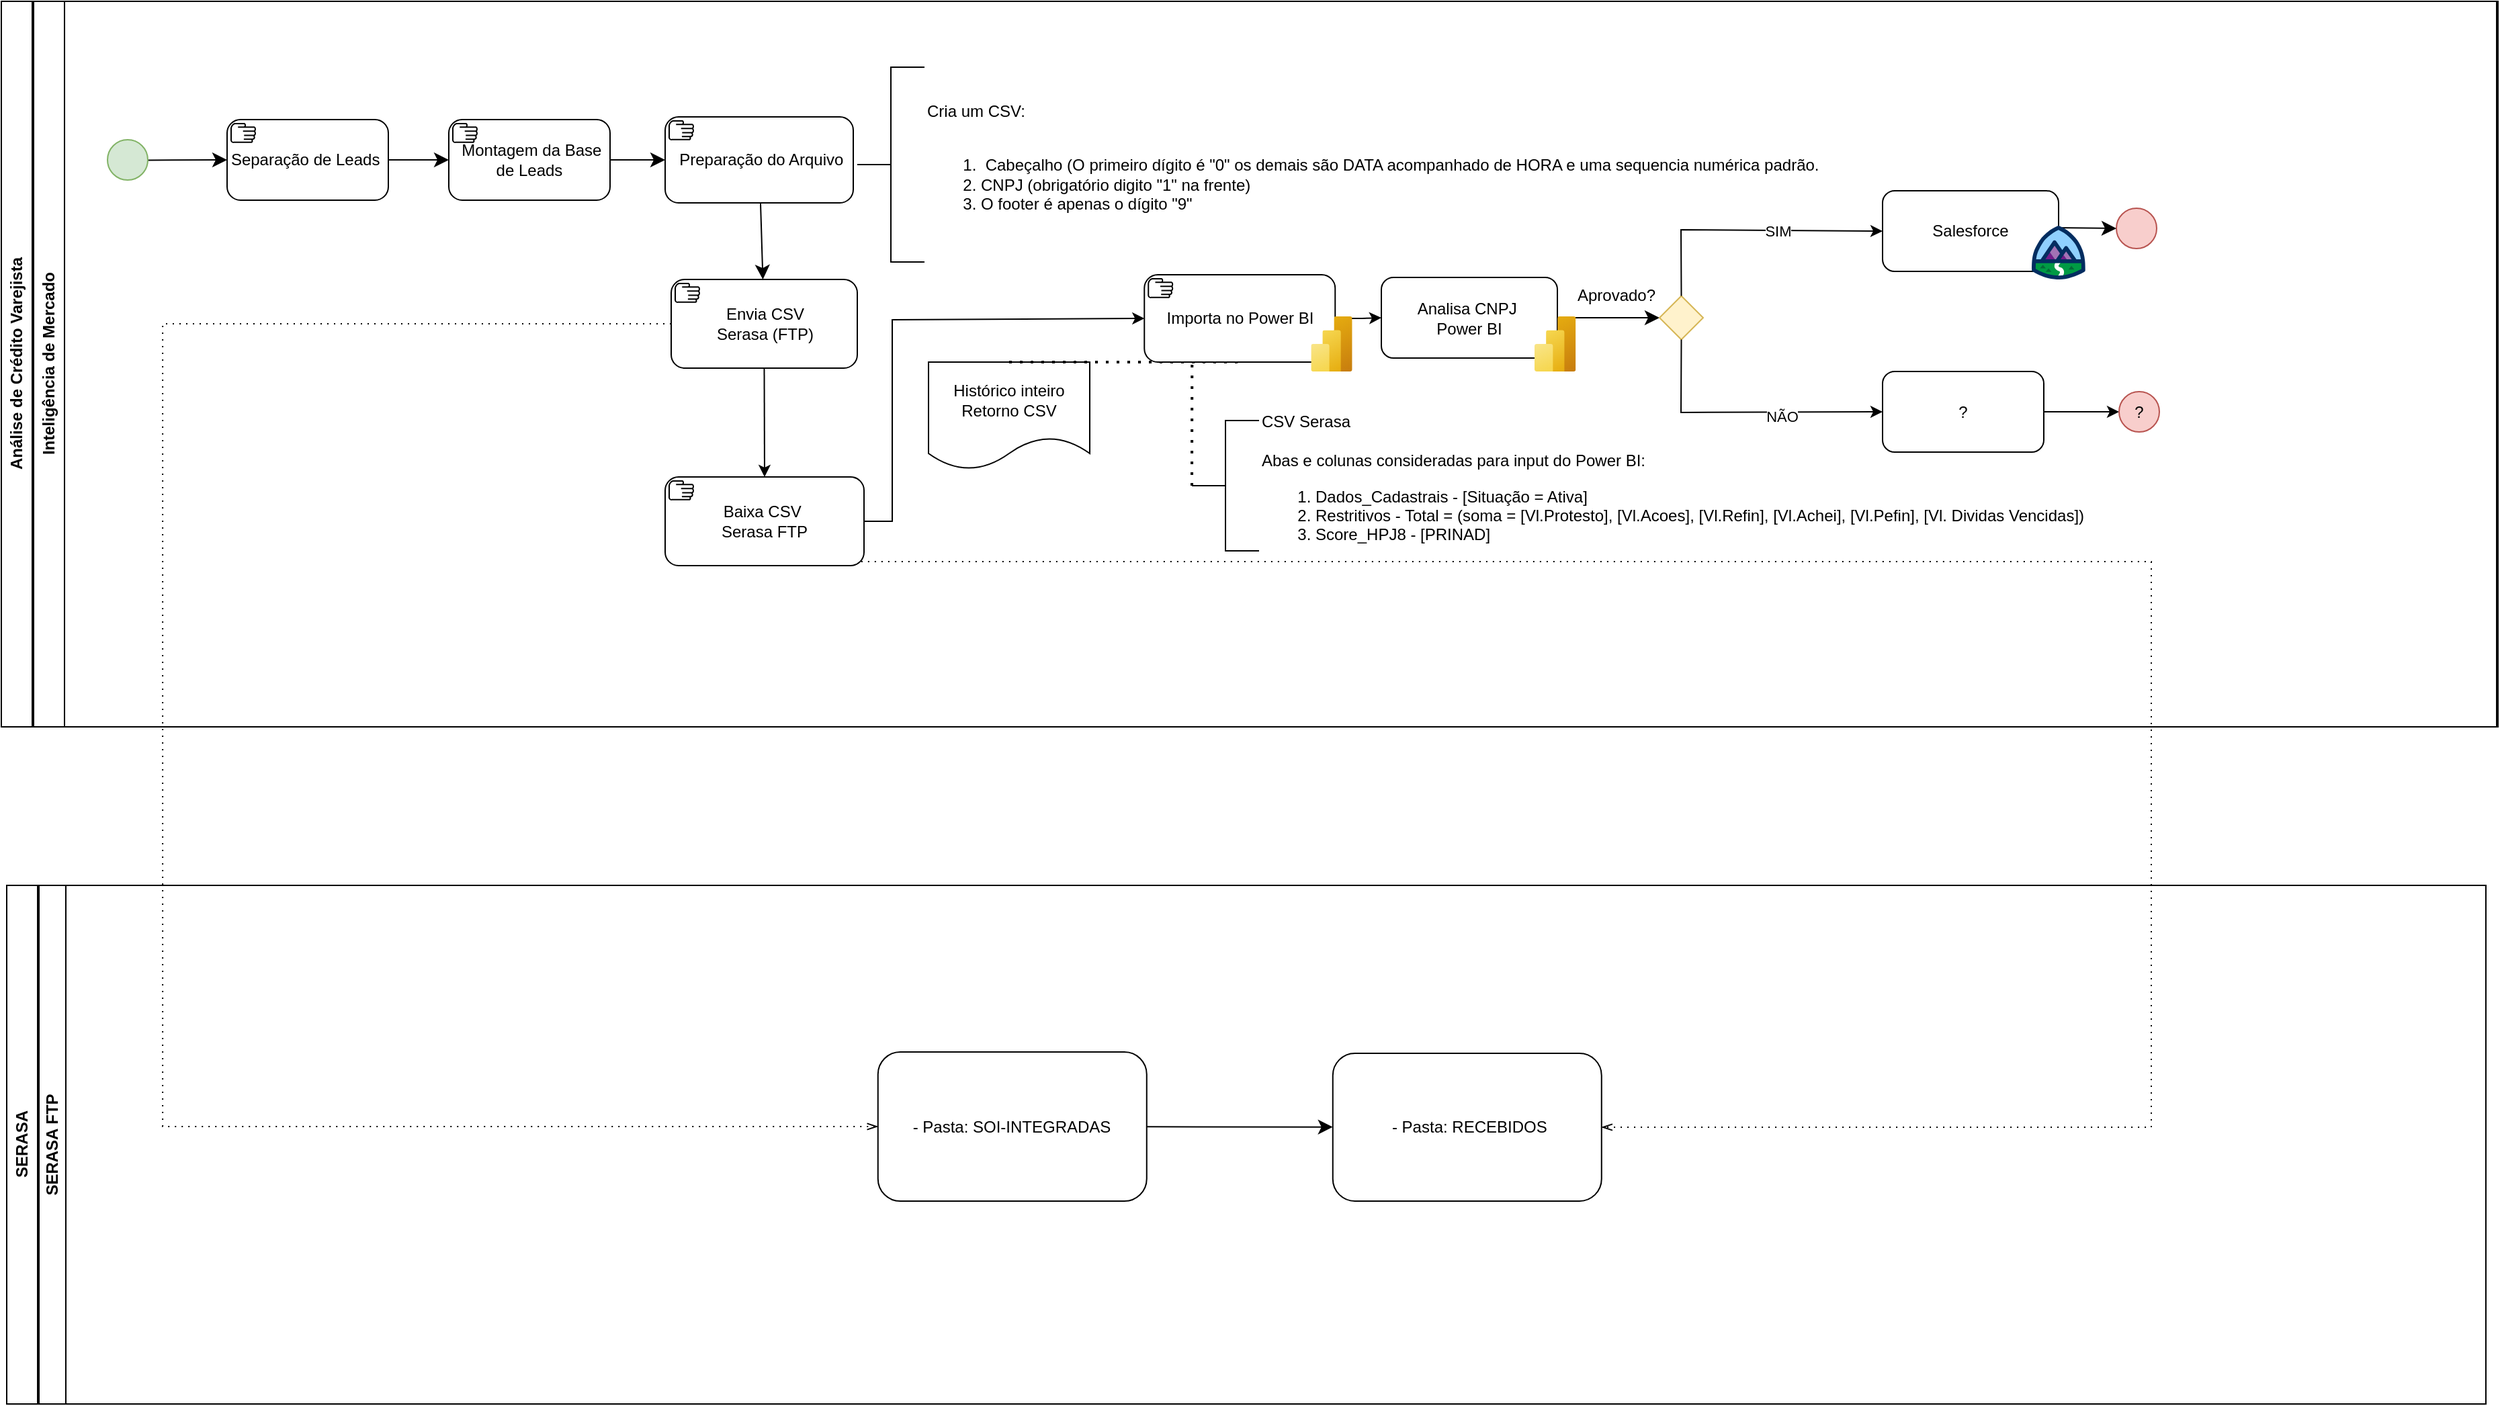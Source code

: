 <mxfile version="24.4.13" type="github">
  <diagram name="Página-1" id="HzU6DnvcWr33lS5XU5_k">
    <mxGraphModel dx="3003" dy="145" grid="0" gridSize="10" guides="1" tooltips="1" connect="1" arrows="1" fold="1" page="0" pageScale="1" pageWidth="827" pageHeight="1169" math="0" shadow="0">
      <root>
        <mxCell id="0" />
        <mxCell id="1" parent="0" />
        <mxCell id="F1_kbiJudmcKUoZWItg5-124" value="&lt;span dir=&quot;ltr&quot; class=&quot;ui-provider a b c d e f g h i j k l m n o p q r s t u v w x y z ab ac ae af ag ah ai aj ak&quot;&gt;Inteligência de Mercado&lt;/span&gt;" style="swimlane;horizontal=0;whiteSpace=wrap;html=1;shadow=0;" parent="1" vertex="1">
          <mxGeometry x="-1038" y="1022" width="1833" height="540" as="geometry" />
        </mxCell>
        <mxCell id="F1_kbiJudmcKUoZWItg5-125" value="Análise de Crédito Varejista" style="swimlane;horizontal=0;whiteSpace=wrap;html=1;strokeWidth=1;gradientColor=none;shadow=0;rounded=0;" parent="1" vertex="1">
          <mxGeometry x="-1062" y="1022" width="1858" height="540" as="geometry" />
        </mxCell>
        <mxCell id="F1_kbiJudmcKUoZWItg5-126" value="" style="edgeStyle=none;curved=1;rounded=0;orthogonalLoop=1;jettySize=auto;html=1;fontSize=12;startSize=8;endSize=8;shadow=0;" parent="F1_kbiJudmcKUoZWItg5-125" source="F1_kbiJudmcKUoZWItg5-127" target="F1_kbiJudmcKUoZWItg5-133" edge="1">
          <mxGeometry relative="1" as="geometry" />
        </mxCell>
        <mxCell id="F1_kbiJudmcKUoZWItg5-127" value="" style="ellipse;whiteSpace=wrap;html=1;aspect=fixed;fillColor=#d5e8d4;strokeColor=#82b366;shadow=0;" parent="F1_kbiJudmcKUoZWItg5-125" vertex="1">
          <mxGeometry x="79" y="103" width="30" height="30" as="geometry" />
        </mxCell>
        <mxCell id="F1_kbiJudmcKUoZWItg5-128" value="" style="ellipse;whiteSpace=wrap;html=1;aspect=fixed;fillColor=#f8cecc;strokeColor=#b85450;shadow=0;" parent="F1_kbiJudmcKUoZWItg5-125" vertex="1">
          <mxGeometry x="1574" y="154" width="30" height="30" as="geometry" />
        </mxCell>
        <mxCell id="F1_kbiJudmcKUoZWItg5-130" value="" style="edgeStyle=none;curved=1;rounded=0;orthogonalLoop=1;jettySize=auto;html=1;fontSize=12;startSize=8;endSize=8;shadow=0;entryX=0;entryY=0.5;entryDx=0;entryDy=0;" parent="F1_kbiJudmcKUoZWItg5-125" source="F1_kbiJudmcKUoZWItg5-140" target="KHBi2TYa1fbSCButrYNQ-42" edge="1">
          <mxGeometry relative="1" as="geometry">
            <mxPoint x="1196" y="235.5" as="targetPoint" />
          </mxGeometry>
        </mxCell>
        <mxCell id="F1_kbiJudmcKUoZWItg5-131" value="" style="edgeStyle=none;curved=1;rounded=0;orthogonalLoop=1;jettySize=auto;html=1;fontSize=12;startSize=8;endSize=8;shadow=0;" parent="F1_kbiJudmcKUoZWItg5-125" source="F1_kbiJudmcKUoZWItg5-151" target="F1_kbiJudmcKUoZWItg5-132" edge="1">
          <mxGeometry relative="1" as="geometry">
            <mxPoint x="579.5" y="148.0" as="sourcePoint" />
            <mxPoint x="596" y="201" as="targetPoint" />
          </mxGeometry>
        </mxCell>
        <mxCell id="F1_kbiJudmcKUoZWItg5-132" value="&lt;div&gt;Envia CSV &lt;br&gt;Serasa (FTP)&lt;/div&gt;" style="points=[[0.25,0,0],[0.5,0,0],[0.75,0,0],[1,0.25,0],[1,0.5,0],[1,0.75,0],[0.75,1,0],[0.5,1,0],[0.25,1,0],[0,0.75,0],[0,0.5,0],[0,0.25,0]];shape=mxgraph.bpmn.task;whiteSpace=wrap;rectStyle=rounded;size=10;html=1;container=1;expand=0;collapsible=0;taskMarker=manual;shadow=0;" parent="F1_kbiJudmcKUoZWItg5-125" vertex="1">
          <mxGeometry x="498.5" y="207" width="138.5" height="66" as="geometry" />
        </mxCell>
        <mxCell id="F1_kbiJudmcKUoZWItg5-133" value="&lt;div&gt;Separação d&lt;span style=&quot;background-color: initial;&quot;&gt;e Leads&amp;nbsp;&lt;/span&gt;&lt;/div&gt;" style="points=[[0.25,0,0],[0.5,0,0],[0.75,0,0],[1,0.25,0],[1,0.5,0],[1,0.75,0],[0.75,1,0],[0.5,1,0],[0.25,1,0],[0,0.75,0],[0,0.5,0],[0,0.25,0]];shape=mxgraph.bpmn.task;whiteSpace=wrap;rectStyle=rounded;size=10;html=1;container=1;expand=0;collapsible=0;taskMarker=manual;shadow=0;" parent="F1_kbiJudmcKUoZWItg5-125" vertex="1">
          <mxGeometry x="168" y="88" width="120" height="60" as="geometry" />
        </mxCell>
        <mxCell id="F1_kbiJudmcKUoZWItg5-134" value="&amp;nbsp;Montagem da Base de Leads" style="points=[[0.25,0,0],[0.5,0,0],[0.75,0,0],[1,0.25,0],[1,0.5,0],[1,0.75,0],[0.75,1,0],[0.5,1,0],[0.25,1,0],[0,0.75,0],[0,0.5,0],[0,0.25,0]];shape=mxgraph.bpmn.task;whiteSpace=wrap;rectStyle=rounded;size=10;html=1;container=1;expand=0;collapsible=0;taskMarker=manual;shadow=0;" parent="F1_kbiJudmcKUoZWItg5-125" vertex="1">
          <mxGeometry x="333" y="88" width="120" height="60" as="geometry" />
        </mxCell>
        <mxCell id="F1_kbiJudmcKUoZWItg5-135" value="" style="edgeStyle=none;curved=1;rounded=0;orthogonalLoop=1;jettySize=auto;html=1;fontSize=12;startSize=8;endSize=8;shadow=0;entryX=0;entryY=0.5;entryDx=0;entryDy=0;" parent="F1_kbiJudmcKUoZWItg5-125" source="F1_kbiJudmcKUoZWItg5-133" target="F1_kbiJudmcKUoZWItg5-134" edge="1">
          <mxGeometry relative="1" as="geometry">
            <mxPoint x="322" y="118" as="targetPoint" />
          </mxGeometry>
        </mxCell>
        <mxCell id="F1_kbiJudmcKUoZWItg5-136" value="" style="edgeStyle=none;curved=1;rounded=0;orthogonalLoop=1;jettySize=auto;html=1;fontSize=12;startSize=8;endSize=8;shadow=0;" parent="F1_kbiJudmcKUoZWItg5-125" source="F1_kbiJudmcKUoZWItg5-134" target="F1_kbiJudmcKUoZWItg5-151" edge="1">
          <mxGeometry relative="1" as="geometry">
            <mxPoint x="514.0" y="118.0" as="targetPoint" />
          </mxGeometry>
        </mxCell>
        <mxCell id="F1_kbiJudmcKUoZWItg5-138" value="" style="edgeStyle=none;curved=1;rounded=0;orthogonalLoop=1;jettySize=auto;html=1;fontSize=12;startSize=8;endSize=8;exitX=0.467;exitY=0.038;exitDx=0;exitDy=0;exitPerimeter=0;shadow=0;" parent="F1_kbiJudmcKUoZWItg5-125" source="KHBi2TYa1fbSCButrYNQ-17" target="F1_kbiJudmcKUoZWItg5-128" edge="1">
          <mxGeometry relative="1" as="geometry">
            <mxPoint x="1645" y="236" as="sourcePoint" />
          </mxGeometry>
        </mxCell>
        <mxCell id="F1_kbiJudmcKUoZWItg5-150" value="Cria um CSV:&lt;div&gt;&lt;br&gt;&lt;/div&gt;&lt;div&gt;&lt;ol&gt;&lt;li&gt;&amp;nbsp;Cabeçalho (O primeiro dígito é &quot;0&quot; os demais&amp;nbsp;&lt;span style=&quot;background-color: initial;&quot;&gt;são DATA acompanhado de HORA e uma sequencia numérica padrão.&lt;/span&gt;&lt;/li&gt;&lt;li&gt;CNPJ (obrigatório digito &quot;1&quot; na frente)&lt;/li&gt;&lt;li&gt;O footer é apenas o dígito &quot;9&quot;&lt;/li&gt;&lt;/ol&gt;&lt;/div&gt;" style="html=1;shape=mxgraph.flowchart.annotation_2;align=left;labelPosition=right;shadow=0;" parent="F1_kbiJudmcKUoZWItg5-125" vertex="1">
          <mxGeometry x="637" y="49" width="50" height="145" as="geometry" />
        </mxCell>
        <mxCell id="F1_kbiJudmcKUoZWItg5-151" value="&amp;nbsp;Preparação do Arquivo" style="points=[[0.25,0,0],[0.5,0,0],[0.75,0,0],[1,0.25,0],[1,0.5,0],[1,0.75,0],[0.75,1,0],[0.5,1,0],[0.25,1,0],[0,0.75,0],[0,0.5,0],[0,0.25,0]];shape=mxgraph.bpmn.task;whiteSpace=wrap;rectStyle=rounded;size=10;html=1;container=1;expand=0;collapsible=0;taskMarker=manual;shadow=0;" parent="F1_kbiJudmcKUoZWItg5-125" vertex="1">
          <mxGeometry x="494" y="86" width="140" height="64" as="geometry" />
        </mxCell>
        <mxCell id="F1_kbiJudmcKUoZWItg5-155" value="Baixa CSV&amp;nbsp;&lt;br&gt;&lt;span style=&quot;background-color: initial;&quot;&gt;Serasa FTP&lt;/span&gt;" style="points=[[0.25,0,0],[0.5,0,0],[0.75,0,0],[1,0.25,0],[1,0.5,0],[1,0.75,0],[0.75,1,0],[0.5,1,0],[0.25,1,0],[0,0.75,0],[0,0.5,0],[0,0.25,0]];shape=mxgraph.bpmn.task;whiteSpace=wrap;rectStyle=rounded;size=10;html=1;container=1;expand=0;collapsible=0;taskMarker=manual;shadow=0;" parent="F1_kbiJudmcKUoZWItg5-125" vertex="1">
          <mxGeometry x="494" y="354" width="148" height="66" as="geometry" />
        </mxCell>
        <mxCell id="F1_kbiJudmcKUoZWItg5-157" style="edgeStyle=none;curved=1;rounded=0;orthogonalLoop=1;jettySize=auto;html=1;exitX=0;exitY=0;exitDx=0;exitDy=0;fontSize=12;startSize=8;endSize=8;shadow=0;" parent="F1_kbiJudmcKUoZWItg5-125" source="F1_kbiJudmcKUoZWItg5-128" target="F1_kbiJudmcKUoZWItg5-128" edge="1">
          <mxGeometry relative="1" as="geometry" />
        </mxCell>
        <mxCell id="F1_kbiJudmcKUoZWItg5-158" value="&lt;div&gt;&lt;br&gt;&lt;/div&gt;&lt;div&gt;&lt;br&gt;&lt;/div&gt;CSV Serasa&lt;div&gt;&lt;br&gt;Abas e colunas consideradas para input do Power BI:&lt;div&gt;&lt;ol&gt;&lt;li&gt;Dados_Cadastrais - [Situação = Ativa]&lt;/li&gt;&lt;li&gt;Restritivos - Total = (soma = [&lt;span dir=&quot;ltr&quot; class=&quot;ui-provider a b c d e f g h i j k l m n o p q r s t u v w x y z ab ac ae af ag ah ai aj ak&quot;&gt;Vl.Protesto], [Vl.Acoes], [Vl.Refin], [Vl.Achei], [Vl.Pefin], [Vl. Dividas Vencidas])&lt;/span&gt;&lt;/li&gt;&lt;li&gt;Score_HPJ8 - [PRINAD]&lt;/li&gt;&lt;/ol&gt;&lt;br&gt;&lt;div&gt;&lt;br&gt;&lt;/div&gt;&lt;/div&gt;&lt;/div&gt;" style="html=1;shape=mxgraph.flowchart.annotation_2;align=left;labelPosition=right;strokeWidth=1;perimeterSpacing=0;shadow=0;" parent="F1_kbiJudmcKUoZWItg5-125" vertex="1">
          <mxGeometry x="886" y="312" width="50" height="97" as="geometry" />
        </mxCell>
        <mxCell id="F1_kbiJudmcKUoZWItg5-186" style="edgeStyle=none;curved=1;rounded=0;orthogonalLoop=1;jettySize=auto;html=1;exitX=1;exitY=1;exitDx=0;exitDy=0;exitPerimeter=0;fontSize=12;startSize=8;endSize=8;shadow=0;" parent="F1_kbiJudmcKUoZWItg5-125" source="F1_kbiJudmcKUoZWItg5-158" target="F1_kbiJudmcKUoZWItg5-158" edge="1">
          <mxGeometry relative="1" as="geometry" />
        </mxCell>
        <mxCell id="F1_kbiJudmcKUoZWItg5-197" value="Histórico inteiro Retorno CSV" style="shape=document;whiteSpace=wrap;html=1;boundedLbl=1;shadow=0;" parent="F1_kbiJudmcKUoZWItg5-125" vertex="1">
          <mxGeometry x="690" y="268.5" width="120" height="80" as="geometry" />
        </mxCell>
        <mxCell id="F1_kbiJudmcKUoZWItg5-199" value="" style="endArrow=none;dashed=1;html=1;dashPattern=1 3;strokeWidth=2;rounded=0;exitX=0.5;exitY=0;exitDx=0;exitDy=0;entryX=0.5;entryY=1;entryDx=0;entryDy=0;entryPerimeter=0;shadow=0;" parent="F1_kbiJudmcKUoZWItg5-125" source="F1_kbiJudmcKUoZWItg5-197" target="F1_kbiJudmcKUoZWItg5-137" edge="1">
          <mxGeometry width="50" height="50" relative="1" as="geometry">
            <mxPoint x="1007" y="332" as="sourcePoint" />
            <mxPoint x="1036" y="324" as="targetPoint" />
          </mxGeometry>
        </mxCell>
        <mxCell id="KHBi2TYa1fbSCButrYNQ-5" value="" style="edgeStyle=orthogonalEdgeStyle;rounded=0;orthogonalLoop=1;jettySize=auto;html=1;shadow=0;" edge="1" parent="F1_kbiJudmcKUoZWItg5-125" source="F1_kbiJudmcKUoZWItg5-137" target="F1_kbiJudmcKUoZWItg5-140">
          <mxGeometry relative="1" as="geometry" />
        </mxCell>
        <mxCell id="F1_kbiJudmcKUoZWItg5-178" value="" style="group;shadow=0;" parent="F1_kbiJudmcKUoZWItg5-125" vertex="1" connectable="0">
          <mxGeometry x="850.63" y="203.5" width="154.75" height="72" as="geometry" />
        </mxCell>
        <mxCell id="F1_kbiJudmcKUoZWItg5-137" value="Importa no Power BI" style="points=[[0.25,0,0],[0.5,0,0],[0.75,0,0],[1,0.25,0],[1,0.5,0],[1,0.75,0],[0.75,1,0],[0.5,1,0],[0.25,1,0],[0,0.75,0],[0,0.5,0],[0,0.25,0]];shape=mxgraph.bpmn.task;whiteSpace=wrap;rectStyle=rounded;size=10;html=1;container=0;expand=0;collapsible=0;taskMarker=manual;shadow=0;" parent="F1_kbiJudmcKUoZWItg5-178" vertex="1">
          <mxGeometry width="142" height="65" as="geometry" />
        </mxCell>
        <mxCell id="F1_kbiJudmcKUoZWItg5-175" value="" style="image;aspect=fixed;html=1;points=[];align=center;fontSize=12;image=img/lib/azure2/analytics/Power_BI_Embedded.svg;shadow=0;container=0;" parent="F1_kbiJudmcKUoZWItg5-178" vertex="1">
          <mxGeometry x="124" y="31" width="30.75" height="41" as="geometry" />
        </mxCell>
        <mxCell id="KHBi2TYa1fbSCButrYNQ-6" value="" style="endArrow=classic;html=1;rounded=0;entryX=0;entryY=0.5;entryDx=0;entryDy=0;entryPerimeter=0;exitX=1;exitY=0.5;exitDx=0;exitDy=0;exitPerimeter=0;shadow=0;" edge="1" parent="F1_kbiJudmcKUoZWItg5-125" source="F1_kbiJudmcKUoZWItg5-155" target="F1_kbiJudmcKUoZWItg5-137">
          <mxGeometry width="50" height="50" relative="1" as="geometry">
            <mxPoint x="805" y="489" as="sourcePoint" />
            <mxPoint x="822" y="430" as="targetPoint" />
            <Array as="points">
              <mxPoint x="663" y="387" />
              <mxPoint x="663" y="237" />
            </Array>
          </mxGeometry>
        </mxCell>
        <mxCell id="KHBi2TYa1fbSCButrYNQ-8" value="" style="endArrow=none;dashed=1;html=1;dashPattern=1 3;strokeWidth=2;rounded=0;entryX=0.25;entryY=1;entryDx=0;entryDy=0;entryPerimeter=0;exitX=0;exitY=0.5;exitDx=0;exitDy=0;exitPerimeter=0;shadow=0;" edge="1" parent="F1_kbiJudmcKUoZWItg5-125" source="F1_kbiJudmcKUoZWItg5-158" target="F1_kbiJudmcKUoZWItg5-137">
          <mxGeometry width="50" height="50" relative="1" as="geometry">
            <mxPoint x="904" y="361" as="sourcePoint" />
            <mxPoint x="822" y="430" as="targetPoint" />
          </mxGeometry>
        </mxCell>
        <mxCell id="KHBi2TYa1fbSCButrYNQ-10" value="" style="endArrow=classic;html=1;rounded=0;entryX=0.5;entryY=0;entryDx=0;entryDy=0;entryPerimeter=0;exitX=0.5;exitY=1;exitDx=0;exitDy=0;exitPerimeter=0;shadow=0;" edge="1" parent="F1_kbiJudmcKUoZWItg5-125" source="F1_kbiJudmcKUoZWItg5-132" target="F1_kbiJudmcKUoZWItg5-155">
          <mxGeometry width="50" height="50" relative="1" as="geometry">
            <mxPoint x="377" y="351" as="sourcePoint" />
            <mxPoint x="427" y="301" as="targetPoint" />
          </mxGeometry>
        </mxCell>
        <mxCell id="KHBi2TYa1fbSCButrYNQ-15" value="" style="group;shadow=0;" vertex="1" connectable="0" parent="F1_kbiJudmcKUoZWItg5-125">
          <mxGeometry x="1400" y="141" width="151" height="66" as="geometry" />
        </mxCell>
        <mxCell id="KHBi2TYa1fbSCButrYNQ-16" value="Salesforce" style="rounded=1;whiteSpace=wrap;html=1;shadow=0;glass=0;" vertex="1" parent="KHBi2TYa1fbSCButrYNQ-15">
          <mxGeometry width="131" height="60" as="geometry" />
        </mxCell>
        <mxCell id="KHBi2TYa1fbSCButrYNQ-17" value="" style="verticalLabelPosition=bottom;aspect=fixed;html=1;shape=mxgraph.salesforce.learning;shadow=0;" vertex="1" parent="KHBi2TYa1fbSCButrYNQ-15">
          <mxGeometry x="111" y="26" width="40" height="40" as="geometry" />
        </mxCell>
        <mxCell id="KHBi2TYa1fbSCButrYNQ-40" value="" style="group" vertex="1" connectable="0" parent="F1_kbiJudmcKUoZWItg5-125">
          <mxGeometry x="1027" y="205.5" width="144.75" height="70" as="geometry" />
        </mxCell>
        <mxCell id="F1_kbiJudmcKUoZWItg5-140" value="Analisa CNPJ&amp;nbsp;&lt;div&gt;Power BI&lt;/div&gt;" style="rounded=1;whiteSpace=wrap;html=1;shadow=0;glass=0;" parent="KHBi2TYa1fbSCButrYNQ-40" vertex="1">
          <mxGeometry width="131" height="60" as="geometry" />
        </mxCell>
        <mxCell id="F1_kbiJudmcKUoZWItg5-141" value="" style="image;aspect=fixed;html=1;points=[];align=center;fontSize=12;image=img/lib/azure2/analytics/Power_BI_Embedded.svg;shadow=0;" parent="KHBi2TYa1fbSCButrYNQ-40" vertex="1">
          <mxGeometry x="114" y="29" width="30.75" height="41" as="geometry" />
        </mxCell>
        <mxCell id="KHBi2TYa1fbSCButrYNQ-42" value="" style="rhombus;whiteSpace=wrap;html=1;fillColor=#fff2cc;strokeColor=#d6b656;" vertex="1" parent="F1_kbiJudmcKUoZWItg5-125">
          <mxGeometry x="1234" y="219.25" width="32.5" height="32.5" as="geometry" />
        </mxCell>
        <mxCell id="KHBi2TYa1fbSCButrYNQ-46" value="" style="endArrow=classic;html=1;rounded=0;exitX=0.5;exitY=0;exitDx=0;exitDy=0;entryX=0;entryY=0.5;entryDx=0;entryDy=0;" edge="1" parent="F1_kbiJudmcKUoZWItg5-125" source="KHBi2TYa1fbSCButrYNQ-42" target="KHBi2TYa1fbSCButrYNQ-16">
          <mxGeometry width="50" height="50" relative="1" as="geometry">
            <mxPoint x="1266.5" y="210" as="sourcePoint" />
            <mxPoint x="1316.5" y="160" as="targetPoint" />
            <Array as="points">
              <mxPoint x="1250" y="170" />
            </Array>
          </mxGeometry>
        </mxCell>
        <mxCell id="KHBi2TYa1fbSCButrYNQ-51" value="SIM" style="edgeLabel;html=1;align=center;verticalAlign=middle;resizable=0;points=[];" vertex="1" connectable="0" parent="KHBi2TYa1fbSCButrYNQ-46">
          <mxGeometry x="-0.145" y="-1" relative="1" as="geometry">
            <mxPoint x="36" as="offset" />
          </mxGeometry>
        </mxCell>
        <mxCell id="KHBi2TYa1fbSCButrYNQ-56" value="" style="edgeStyle=orthogonalEdgeStyle;rounded=0;orthogonalLoop=1;jettySize=auto;html=1;" edge="1" parent="F1_kbiJudmcKUoZWItg5-125" source="KHBi2TYa1fbSCButrYNQ-47" target="KHBi2TYa1fbSCButrYNQ-55">
          <mxGeometry relative="1" as="geometry" />
        </mxCell>
        <mxCell id="KHBi2TYa1fbSCButrYNQ-47" value="?" style="whiteSpace=wrap;html=1;rounded=1;" vertex="1" parent="F1_kbiJudmcKUoZWItg5-125">
          <mxGeometry x="1400" y="275.5" width="120" height="60" as="geometry" />
        </mxCell>
        <mxCell id="KHBi2TYa1fbSCButrYNQ-49" value="" style="endArrow=classic;html=1;rounded=0;exitX=0.5;exitY=1;exitDx=0;exitDy=0;entryX=0;entryY=0.5;entryDx=0;entryDy=0;" edge="1" parent="F1_kbiJudmcKUoZWItg5-125" source="KHBi2TYa1fbSCButrYNQ-42" target="KHBi2TYa1fbSCButrYNQ-47">
          <mxGeometry width="50" height="50" relative="1" as="geometry">
            <mxPoint x="1274" y="260.5" as="sourcePoint" />
            <mxPoint x="1324" y="210.5" as="targetPoint" />
            <Array as="points">
              <mxPoint x="1250" y="306" />
            </Array>
          </mxGeometry>
        </mxCell>
        <mxCell id="KHBi2TYa1fbSCButrYNQ-52" value="NÃO" style="edgeLabel;html=1;align=center;verticalAlign=middle;resizable=0;points=[];" vertex="1" connectable="0" parent="KHBi2TYa1fbSCButrYNQ-49">
          <mxGeometry x="0.619" y="-1" relative="1" as="geometry">
            <mxPoint x="-37" y="2" as="offset" />
          </mxGeometry>
        </mxCell>
        <mxCell id="KHBi2TYa1fbSCButrYNQ-50" value="Aprovado?" style="text;html=1;align=center;verticalAlign=middle;whiteSpace=wrap;rounded=0;" vertex="1" parent="F1_kbiJudmcKUoZWItg5-125">
          <mxGeometry x="1171.75" y="203.5" width="60" height="30" as="geometry" />
        </mxCell>
        <mxCell id="KHBi2TYa1fbSCButrYNQ-55" value="?" style="ellipse;whiteSpace=wrap;html=1;aspect=fixed;fillColor=#f8cecc;strokeColor=#b85450;shadow=0;" vertex="1" parent="F1_kbiJudmcKUoZWItg5-125">
          <mxGeometry x="1576" y="290.5" width="30" height="30" as="geometry" />
        </mxCell>
        <mxCell id="F1_kbiJudmcKUoZWItg5-145" value="SERASA" style="swimlane;horizontal=0;whiteSpace=wrap;html=1;shadow=0;" parent="1" vertex="1">
          <mxGeometry x="-1058" y="1680" width="1845" height="386" as="geometry" />
        </mxCell>
        <mxCell id="KHBi2TYa1fbSCButrYNQ-57" value="" style="group" vertex="1" connectable="0" parent="F1_kbiJudmcKUoZWItg5-145">
          <mxGeometry x="24" width="1821" height="386" as="geometry" />
        </mxCell>
        <mxCell id="79ErXldQENfmmi73Sjbb-11" value="SERASA FTP" style="swimlane;startSize=20;horizontal=0;html=1;whiteSpace=wrap;shadow=0;" parent="KHBi2TYa1fbSCButrYNQ-57" vertex="1">
          <mxGeometry width="1821" height="386" as="geometry" />
        </mxCell>
        <mxCell id="F1_kbiJudmcKUoZWItg5-146" value="" style="edgeStyle=none;curved=1;rounded=0;orthogonalLoop=1;jettySize=auto;html=1;fontSize=12;startSize=8;endSize=8;shadow=0;" parent="79ErXldQENfmmi73Sjbb-11" source="F1_kbiJudmcKUoZWItg5-147" target="F1_kbiJudmcKUoZWItg5-148" edge="1">
          <mxGeometry relative="1" as="geometry" />
        </mxCell>
        <mxCell id="F1_kbiJudmcKUoZWItg5-147" value="&amp;nbsp;- Pasta: SOI-INTEGRADAS&amp;nbsp;" style="rounded=1;whiteSpace=wrap;html=1;shadow=0;" parent="79ErXldQENfmmi73Sjbb-11" vertex="1">
          <mxGeometry x="624.38" y="124" width="200" height="111" as="geometry" />
        </mxCell>
        <mxCell id="F1_kbiJudmcKUoZWItg5-148" value="&amp;nbsp;- Pasta: RECEBIDOS" style="rounded=1;whiteSpace=wrap;html=1;shadow=0;" parent="79ErXldQENfmmi73Sjbb-11" vertex="1">
          <mxGeometry x="962.88" y="125" width="200" height="110" as="geometry" />
        </mxCell>
        <mxCell id="F1_kbiJudmcKUoZWItg5-204" value="" style="edgeStyle=elbowEdgeStyle;fontSize=12;html=1;endFill=0;startFill=0;endSize=6;startSize=6;dashed=1;dashPattern=1 4;endArrow=openThin;startArrow=none;rounded=0;shadow=0;entryX=0;entryY=0.5;entryDx=0;entryDy=0;" parent="1" source="F1_kbiJudmcKUoZWItg5-132" target="F1_kbiJudmcKUoZWItg5-147" edge="1">
          <mxGeometry width="160" relative="1" as="geometry">
            <mxPoint x="-889" y="1256" as="sourcePoint" />
            <mxPoint x="-666" y="2297" as="targetPoint" />
            <Array as="points">
              <mxPoint x="-941.94" y="2553.73" />
            </Array>
          </mxGeometry>
        </mxCell>
        <mxCell id="F1_kbiJudmcKUoZWItg5-203" value="" style="edgeStyle=elbowEdgeStyle;fontSize=12;html=1;endFill=0;startFill=0;endSize=6;startSize=6;dashed=1;dashPattern=1 4;endArrow=openThin;startArrow=none;rounded=0;exitX=0.986;exitY=0.955;exitDx=0;exitDy=0;exitPerimeter=0;shadow=0;entryX=1;entryY=0.5;entryDx=0;entryDy=0;" parent="1" source="F1_kbiJudmcKUoZWItg5-155" target="F1_kbiJudmcKUoZWItg5-148" edge="1">
          <mxGeometry width="160" relative="1" as="geometry">
            <mxPoint x="-489" y="1445" as="sourcePoint" />
            <mxPoint x="315" y="2287" as="targetPoint" />
            <Array as="points">
              <mxPoint x="538" y="1496" />
              <mxPoint x="440" y="2089" />
            </Array>
          </mxGeometry>
        </mxCell>
      </root>
    </mxGraphModel>
  </diagram>
</mxfile>
